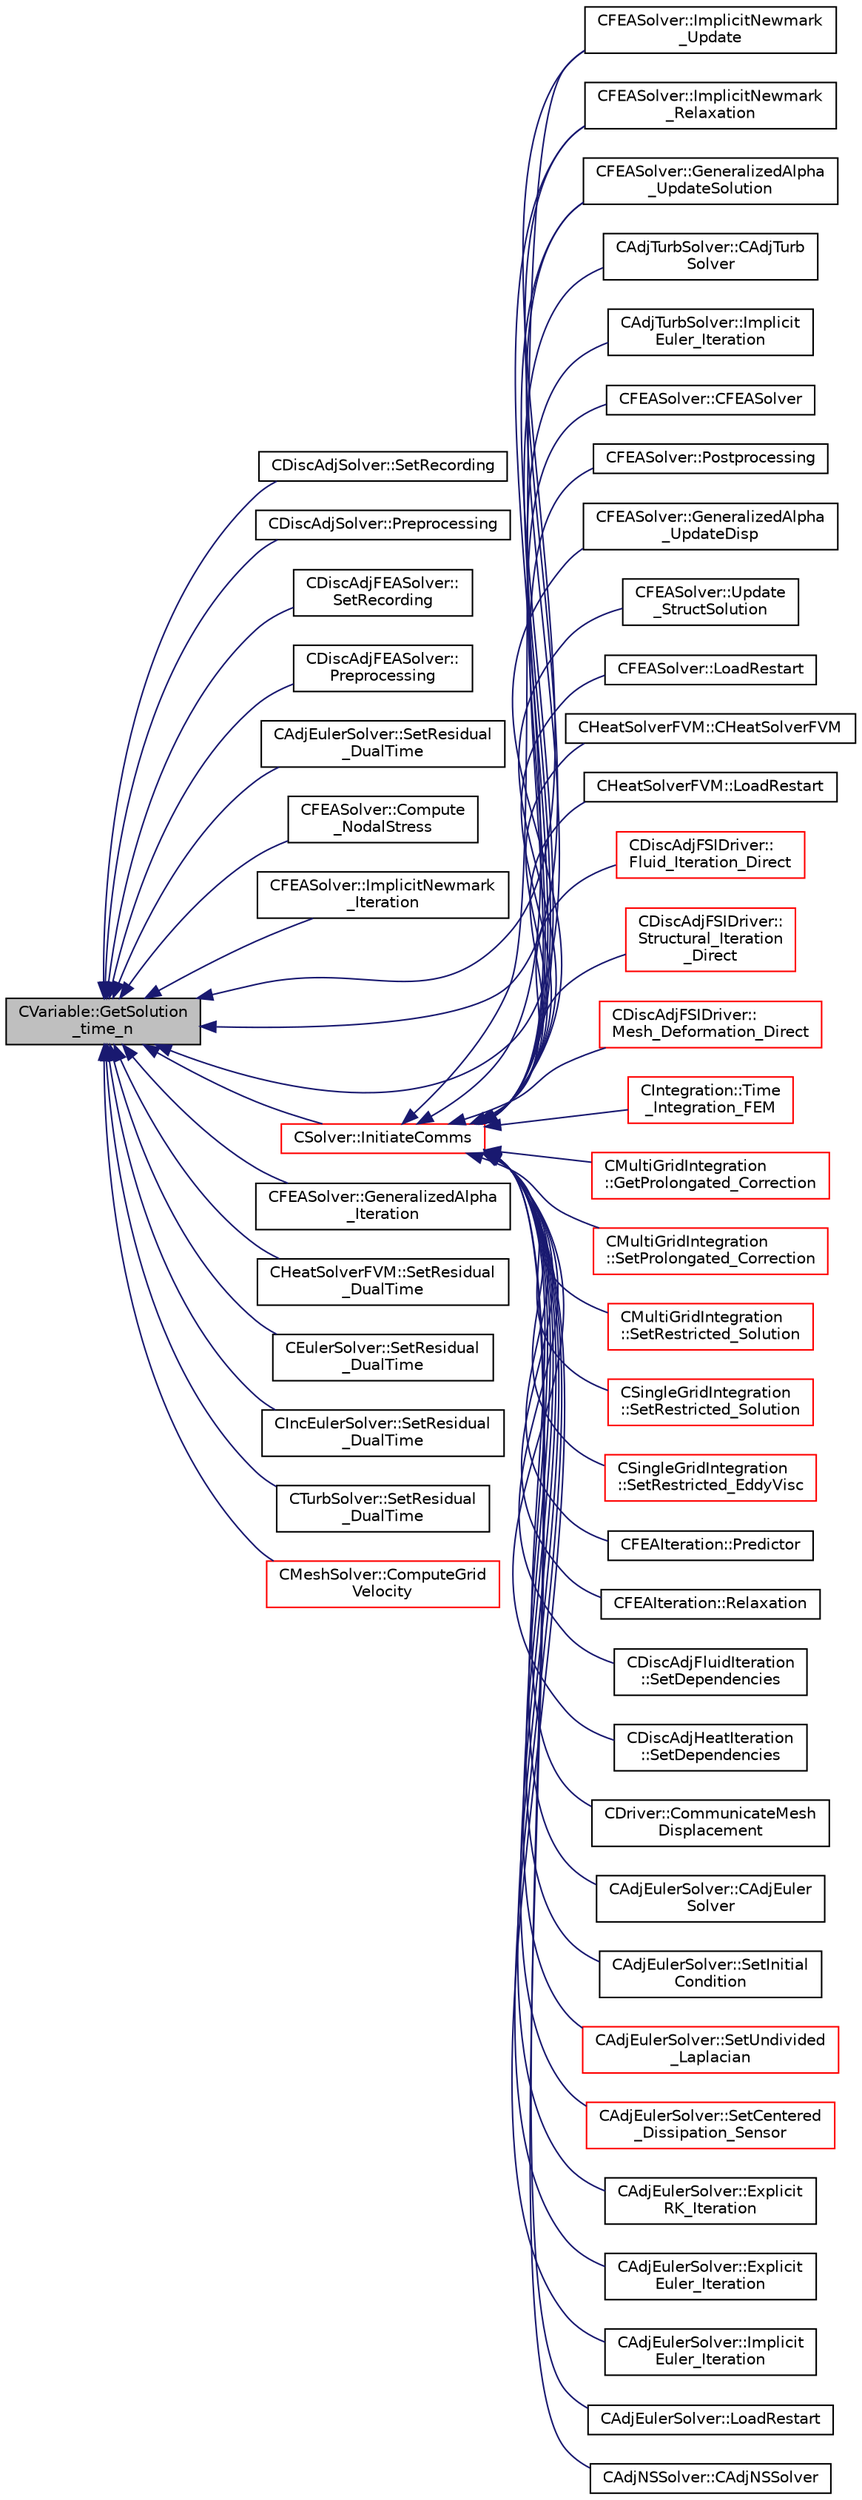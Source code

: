 digraph "CVariable::GetSolution_time_n"
{
  edge [fontname="Helvetica",fontsize="10",labelfontname="Helvetica",labelfontsize="10"];
  node [fontname="Helvetica",fontsize="10",shape=record];
  rankdir="LR";
  Node3205 [label="CVariable::GetSolution\l_time_n",height=0.2,width=0.4,color="black", fillcolor="grey75", style="filled", fontcolor="black"];
  Node3205 -> Node3206 [dir="back",color="midnightblue",fontsize="10",style="solid",fontname="Helvetica"];
  Node3206 [label="CDiscAdjSolver::SetRecording",height=0.2,width=0.4,color="black", fillcolor="white", style="filled",URL="$class_c_disc_adj_solver.html#a696214d1de7cabe49792ce047e08b5f4",tooltip="Prepare the solver for a new recording. "];
  Node3205 -> Node3207 [dir="back",color="midnightblue",fontsize="10",style="solid",fontname="Helvetica"];
  Node3207 [label="CDiscAdjSolver::Preprocessing",height=0.2,width=0.4,color="black", fillcolor="white", style="filled",URL="$class_c_disc_adj_solver.html#a7f3617e3aace7756ab85e598e42cc31b",tooltip="Update the dual-time derivatives. "];
  Node3205 -> Node3208 [dir="back",color="midnightblue",fontsize="10",style="solid",fontname="Helvetica"];
  Node3208 [label="CDiscAdjFEASolver::\lSetRecording",height=0.2,width=0.4,color="black", fillcolor="white", style="filled",URL="$class_c_disc_adj_f_e_a_solver.html#a3aa3cdeeabde58197282da02e36247b5",tooltip="Prepare the solver for a new recording. "];
  Node3205 -> Node3209 [dir="back",color="midnightblue",fontsize="10",style="solid",fontname="Helvetica"];
  Node3209 [label="CDiscAdjFEASolver::\lPreprocessing",height=0.2,width=0.4,color="black", fillcolor="white", style="filled",URL="$class_c_disc_adj_f_e_a_solver.html#a659c1d917b99f7c1c315a2041ab83b29",tooltip="Update the dual-time derivatives. "];
  Node3205 -> Node3210 [dir="back",color="midnightblue",fontsize="10",style="solid",fontname="Helvetica"];
  Node3210 [label="CAdjEulerSolver::SetResidual\l_DualTime",height=0.2,width=0.4,color="black", fillcolor="white", style="filled",URL="$class_c_adj_euler_solver.html#a40339b7f0a1fda3ad515ddb79308725c",tooltip="Set the total residual adding the term that comes from the Dual Time Strategy. "];
  Node3205 -> Node3211 [dir="back",color="midnightblue",fontsize="10",style="solid",fontname="Helvetica"];
  Node3211 [label="CFEASolver::Compute\l_NodalStress",height=0.2,width=0.4,color="black", fillcolor="white", style="filled",URL="$class_c_f_e_a_solver.html#a62ca6eda046cfa13437ce136aa27dfee",tooltip="Compute the stress at the nodes for output purposes. "];
  Node3205 -> Node3212 [dir="back",color="midnightblue",fontsize="10",style="solid",fontname="Helvetica"];
  Node3212 [label="CFEASolver::ImplicitNewmark\l_Iteration",height=0.2,width=0.4,color="black", fillcolor="white", style="filled",URL="$class_c_f_e_a_solver.html#aa83ba08ae1eb93bd08512fd4b212d7bc",tooltip="Iterate using an implicit Newmark solver. "];
  Node3205 -> Node3213 [dir="back",color="midnightblue",fontsize="10",style="solid",fontname="Helvetica"];
  Node3213 [label="CFEASolver::ImplicitNewmark\l_Update",height=0.2,width=0.4,color="black", fillcolor="white", style="filled",URL="$class_c_f_e_a_solver.html#ae2afb9595361d9ead55f76ae5d89df02",tooltip="Update the solution using an implicit Newmark solver. "];
  Node3205 -> Node3214 [dir="back",color="midnightblue",fontsize="10",style="solid",fontname="Helvetica"];
  Node3214 [label="CFEASolver::ImplicitNewmark\l_Relaxation",height=0.2,width=0.4,color="black", fillcolor="white", style="filled",URL="$class_c_f_e_a_solver.html#afc818eebdc8cd168090a1abd5764425f",tooltip="A virtual member. "];
  Node3205 -> Node3215 [dir="back",color="midnightblue",fontsize="10",style="solid",fontname="Helvetica"];
  Node3215 [label="CFEASolver::GeneralizedAlpha\l_Iteration",height=0.2,width=0.4,color="black", fillcolor="white", style="filled",URL="$class_c_f_e_a_solver.html#a78a7858bc1a78f4aa8c8ed748f270966",tooltip="Iterate using an implicit Generalized Alpha solver. "];
  Node3205 -> Node3216 [dir="back",color="midnightblue",fontsize="10",style="solid",fontname="Helvetica"];
  Node3216 [label="CFEASolver::GeneralizedAlpha\l_UpdateSolution",height=0.2,width=0.4,color="black", fillcolor="white", style="filled",URL="$class_c_f_e_a_solver.html#ae2bac89cd2c2b5c052f21b1815ce0348",tooltip="Update the solution using an implicit Generalized Alpha solver. "];
  Node3205 -> Node3217 [dir="back",color="midnightblue",fontsize="10",style="solid",fontname="Helvetica"];
  Node3217 [label="CHeatSolverFVM::SetResidual\l_DualTime",height=0.2,width=0.4,color="black", fillcolor="white", style="filled",URL="$class_c_heat_solver_f_v_m.html#ab6a1607cfa188aaac0eb6e9f3107712c",tooltip="Set the total residual adding the term that comes from the Dual Time-Stepping Strategy. "];
  Node3205 -> Node3218 [dir="back",color="midnightblue",fontsize="10",style="solid",fontname="Helvetica"];
  Node3218 [label="CEulerSolver::SetResidual\l_DualTime",height=0.2,width=0.4,color="black", fillcolor="white", style="filled",URL="$class_c_euler_solver.html#acf976fa717df7f886c2004e55b6a3afc",tooltip="Set the total residual adding the term that comes from the Dual Time Strategy. "];
  Node3205 -> Node3219 [dir="back",color="midnightblue",fontsize="10",style="solid",fontname="Helvetica"];
  Node3219 [label="CIncEulerSolver::SetResidual\l_DualTime",height=0.2,width=0.4,color="black", fillcolor="white", style="filled",URL="$class_c_inc_euler_solver.html#abe86d8fcef996543baebc84579896258",tooltip="Set the total residual adding the term that comes from the Dual Time Strategy. "];
  Node3205 -> Node3220 [dir="back",color="midnightblue",fontsize="10",style="solid",fontname="Helvetica"];
  Node3220 [label="CTurbSolver::SetResidual\l_DualTime",height=0.2,width=0.4,color="black", fillcolor="white", style="filled",URL="$class_c_turb_solver.html#a2840547596044fd5b2242bb9199b1abe",tooltip="Set the total residual adding the term that comes from the Dual Time-Stepping Strategy. "];
  Node3205 -> Node3221 [dir="back",color="midnightblue",fontsize="10",style="solid",fontname="Helvetica"];
  Node3221 [label="CSolver::InitiateComms",height=0.2,width=0.4,color="red", fillcolor="white", style="filled",URL="$class_c_solver.html#a68ef94bc50683bd1f1d750b4a8cb7351",tooltip="Routine to load a solver quantity into the data structures for MPI point-to-point communication and t..."];
  Node3221 -> Node3222 [dir="back",color="midnightblue",fontsize="10",style="solid",fontname="Helvetica"];
  Node3222 [label="CDiscAdjFSIDriver::\lFluid_Iteration_Direct",height=0.2,width=0.4,color="red", fillcolor="white", style="filled",URL="$class_c_disc_adj_f_s_i_driver.html#aade7f9d8b7f7f1ddccfdc62d3b1fdaa8",tooltip="Run a direct flow iteration. "];
  Node3221 -> Node3227 [dir="back",color="midnightblue",fontsize="10",style="solid",fontname="Helvetica"];
  Node3227 [label="CDiscAdjFSIDriver::\lStructural_Iteration\l_Direct",height=0.2,width=0.4,color="red", fillcolor="white", style="filled",URL="$class_c_disc_adj_f_s_i_driver.html#aef8192d6dd5451f1e496e9847c2c5c65",tooltip="Run a direct structural iteration. "];
  Node3221 -> Node3228 [dir="back",color="midnightblue",fontsize="10",style="solid",fontname="Helvetica"];
  Node3228 [label="CDiscAdjFSIDriver::\lMesh_Deformation_Direct",height=0.2,width=0.4,color="red", fillcolor="white", style="filled",URL="$class_c_disc_adj_f_s_i_driver.html#ad683500d6b3773af342165b1b18f5c59",tooltip="Run a direct mesh deformation. "];
  Node3221 -> Node3229 [dir="back",color="midnightblue",fontsize="10",style="solid",fontname="Helvetica"];
  Node3229 [label="CIntegration::Time\l_Integration_FEM",height=0.2,width=0.4,color="red", fillcolor="white", style="filled",URL="$class_c_integration.html#a4ac7acdec8fdf941a4efc90b3f82a68c",tooltip="Do the time integration (explicit or implicit) of the numerical system on a FEM framework. "];
  Node3221 -> Node3231 [dir="back",color="midnightblue",fontsize="10",style="solid",fontname="Helvetica"];
  Node3231 [label="CMultiGridIntegration\l::GetProlongated_Correction",height=0.2,width=0.4,color="red", fillcolor="white", style="filled",URL="$class_c_multi_grid_integration.html#a29bf9a6e27f43e6b71704d05105a648d",tooltip="Compute the fine grid correction from the coarse solution. "];
  Node3221 -> Node3234 [dir="back",color="midnightblue",fontsize="10",style="solid",fontname="Helvetica"];
  Node3234 [label="CMultiGridIntegration\l::SetProlongated_Correction",height=0.2,width=0.4,color="red", fillcolor="white", style="filled",URL="$class_c_multi_grid_integration.html#a5d0d450972f5c004596b3f0abdae3015",tooltip="Set the value of the corrected fine grid solution. "];
  Node3221 -> Node3235 [dir="back",color="midnightblue",fontsize="10",style="solid",fontname="Helvetica"];
  Node3235 [label="CMultiGridIntegration\l::SetRestricted_Solution",height=0.2,width=0.4,color="red", fillcolor="white", style="filled",URL="$class_c_multi_grid_integration.html#a57c0f097c58c1d36ef8156b91350fd60",tooltip="Restrict solution from fine grid to a coarse grid. "];
  Node3221 -> Node3236 [dir="back",color="midnightblue",fontsize="10",style="solid",fontname="Helvetica"];
  Node3236 [label="CSingleGridIntegration\l::SetRestricted_Solution",height=0.2,width=0.4,color="red", fillcolor="white", style="filled",URL="$class_c_single_grid_integration.html#a035bbc4f261b680a4a651aa0af69437b",tooltip="Restrict solution from fine grid to a coarse grid. "];
  Node3221 -> Node3238 [dir="back",color="midnightblue",fontsize="10",style="solid",fontname="Helvetica"];
  Node3238 [label="CSingleGridIntegration\l::SetRestricted_EddyVisc",height=0.2,width=0.4,color="red", fillcolor="white", style="filled",URL="$class_c_single_grid_integration.html#ae875067fdaf103c36391ea21343e1731",tooltip="Restrict solution from fine grid to a coarse grid. "];
  Node3221 -> Node3239 [dir="back",color="midnightblue",fontsize="10",style="solid",fontname="Helvetica"];
  Node3239 [label="CFEAIteration::Predictor",height=0.2,width=0.4,color="black", fillcolor="white", style="filled",URL="$class_c_f_e_a_iteration.html#a00a378c1b0d9b95b250e208bcf1f420e",tooltip="Predictor. "];
  Node3221 -> Node3240 [dir="back",color="midnightblue",fontsize="10",style="solid",fontname="Helvetica"];
  Node3240 [label="CFEAIteration::Relaxation",height=0.2,width=0.4,color="black", fillcolor="white", style="filled",URL="$class_c_f_e_a_iteration.html#a840bd377c7050c57cb5f81799669b59f",tooltip="Relaxation. "];
  Node3221 -> Node3241 [dir="back",color="midnightblue",fontsize="10",style="solid",fontname="Helvetica"];
  Node3241 [label="CDiscAdjFluidIteration\l::SetDependencies",height=0.2,width=0.4,color="black", fillcolor="white", style="filled",URL="$class_c_disc_adj_fluid_iteration.html#aad302b77466b001d380ca8766ba8d85c",tooltip="Compute necessary variables that depend on the conservative variables or the mesh node positions (e..."];
  Node3221 -> Node3242 [dir="back",color="midnightblue",fontsize="10",style="solid",fontname="Helvetica"];
  Node3242 [label="CDiscAdjHeatIteration\l::SetDependencies",height=0.2,width=0.4,color="black", fillcolor="white", style="filled",URL="$class_c_disc_adj_heat_iteration.html#a8098b35364d0a2a7b1fa31850714e359",tooltip="Compute necessary variables that depend on the conservative variables or the mesh node positions (e..."];
  Node3221 -> Node3243 [dir="back",color="midnightblue",fontsize="10",style="solid",fontname="Helvetica"];
  Node3243 [label="CDriver::CommunicateMesh\lDisplacement",height=0.2,width=0.4,color="black", fillcolor="white", style="filled",URL="$class_c_driver.html#ab7774dbeec50826a830714585aa45740",tooltip="Communicate the boundary mesh displacements in a python call. "];
  Node3221 -> Node3244 [dir="back",color="midnightblue",fontsize="10",style="solid",fontname="Helvetica"];
  Node3244 [label="CAdjEulerSolver::CAdjEuler\lSolver",height=0.2,width=0.4,color="black", fillcolor="white", style="filled",URL="$class_c_adj_euler_solver.html#a0a739888df9436d4707665d152a7af1a"];
  Node3221 -> Node3245 [dir="back",color="midnightblue",fontsize="10",style="solid",fontname="Helvetica"];
  Node3245 [label="CAdjEulerSolver::SetInitial\lCondition",height=0.2,width=0.4,color="black", fillcolor="white", style="filled",URL="$class_c_adj_euler_solver.html#a9b83036ab8c37a1b24350704dcfeaeb3",tooltip="Set the initial condition for the Euler Equations. "];
  Node3221 -> Node3246 [dir="back",color="midnightblue",fontsize="10",style="solid",fontname="Helvetica"];
  Node3246 [label="CAdjEulerSolver::SetUndivided\l_Laplacian",height=0.2,width=0.4,color="red", fillcolor="white", style="filled",URL="$class_c_adj_euler_solver.html#a1872318f659d74b4e12d669095ee57b5",tooltip="Compute the undivided laplacian for the adjoint solution. "];
  Node3221 -> Node3249 [dir="back",color="midnightblue",fontsize="10",style="solid",fontname="Helvetica"];
  Node3249 [label="CAdjEulerSolver::SetCentered\l_Dissipation_Sensor",height=0.2,width=0.4,color="red", fillcolor="white", style="filled",URL="$class_c_adj_euler_solver.html#af1b72ed76900f821d2f51942cb4252db",tooltip="Compute the sensor for higher order dissipation control in rotating problems. "];
  Node3221 -> Node3250 [dir="back",color="midnightblue",fontsize="10",style="solid",fontname="Helvetica"];
  Node3250 [label="CAdjEulerSolver::Explicit\lRK_Iteration",height=0.2,width=0.4,color="black", fillcolor="white", style="filled",URL="$class_c_adj_euler_solver.html#a83de159f4bd062c776f07d087414a9cf",tooltip="Update the solution using a Runge-Kutta strategy. "];
  Node3221 -> Node3251 [dir="back",color="midnightblue",fontsize="10",style="solid",fontname="Helvetica"];
  Node3251 [label="CAdjEulerSolver::Explicit\lEuler_Iteration",height=0.2,width=0.4,color="black", fillcolor="white", style="filled",URL="$class_c_adj_euler_solver.html#a2863f1ed56105b595204ac31b3dab66b",tooltip="Update the solution using a explicit Euler scheme. "];
  Node3221 -> Node3252 [dir="back",color="midnightblue",fontsize="10",style="solid",fontname="Helvetica"];
  Node3252 [label="CAdjEulerSolver::Implicit\lEuler_Iteration",height=0.2,width=0.4,color="black", fillcolor="white", style="filled",URL="$class_c_adj_euler_solver.html#af64f459bce9498b1d19d8a645d0bc2c3",tooltip="Update the solution using an implicit solver. "];
  Node3221 -> Node3253 [dir="back",color="midnightblue",fontsize="10",style="solid",fontname="Helvetica"];
  Node3253 [label="CAdjEulerSolver::LoadRestart",height=0.2,width=0.4,color="black", fillcolor="white", style="filled",URL="$class_c_adj_euler_solver.html#acaf1ae2d6c07b492ab1eeca389881731",tooltip="Load a solution from a restart file. "];
  Node3221 -> Node3254 [dir="back",color="midnightblue",fontsize="10",style="solid",fontname="Helvetica"];
  Node3254 [label="CAdjNSSolver::CAdjNSSolver",height=0.2,width=0.4,color="black", fillcolor="white", style="filled",URL="$class_c_adj_n_s_solver.html#a323f1dc7c0b9fe00d1911eeeea365d46"];
  Node3221 -> Node3255 [dir="back",color="midnightblue",fontsize="10",style="solid",fontname="Helvetica"];
  Node3255 [label="CAdjTurbSolver::CAdjTurb\lSolver",height=0.2,width=0.4,color="black", fillcolor="white", style="filled",URL="$class_c_adj_turb_solver.html#a621bdae0b081f25a67425cc037cd90a2"];
  Node3221 -> Node3256 [dir="back",color="midnightblue",fontsize="10",style="solid",fontname="Helvetica"];
  Node3256 [label="CAdjTurbSolver::Implicit\lEuler_Iteration",height=0.2,width=0.4,color="black", fillcolor="white", style="filled",URL="$class_c_adj_turb_solver.html#a2c2657818c6ecfb7984c70bf079accd3",tooltip="Update the solution using an implicit solver. "];
  Node3221 -> Node3257 [dir="back",color="midnightblue",fontsize="10",style="solid",fontname="Helvetica"];
  Node3257 [label="CFEASolver::CFEASolver",height=0.2,width=0.4,color="black", fillcolor="white", style="filled",URL="$class_c_f_e_a_solver.html#a1d4c7d17d9c7143d3079fc78fae1599d"];
  Node3221 -> Node3258 [dir="back",color="midnightblue",fontsize="10",style="solid",fontname="Helvetica"];
  Node3258 [label="CFEASolver::Postprocessing",height=0.2,width=0.4,color="black", fillcolor="white", style="filled",URL="$class_c_f_e_a_solver.html#a582bf776db03d18a985936fff4c16644",tooltip="Postprocessing. "];
  Node3221 -> Node3213 [dir="back",color="midnightblue",fontsize="10",style="solid",fontname="Helvetica"];
  Node3221 -> Node3214 [dir="back",color="midnightblue",fontsize="10",style="solid",fontname="Helvetica"];
  Node3221 -> Node3259 [dir="back",color="midnightblue",fontsize="10",style="solid",fontname="Helvetica"];
  Node3259 [label="CFEASolver::GeneralizedAlpha\l_UpdateDisp",height=0.2,width=0.4,color="black", fillcolor="white", style="filled",URL="$class_c_f_e_a_solver.html#afe622d2f1e07a01baeaebc52cb7fcd45",tooltip="Update the solution using an implicit Generalized Alpha solver. "];
  Node3221 -> Node3216 [dir="back",color="midnightblue",fontsize="10",style="solid",fontname="Helvetica"];
  Node3221 -> Node3260 [dir="back",color="midnightblue",fontsize="10",style="solid",fontname="Helvetica"];
  Node3260 [label="CFEASolver::Update\l_StructSolution",height=0.2,width=0.4,color="black", fillcolor="white", style="filled",URL="$class_c_f_e_a_solver.html#a564968575d62fc76612e8be5804652bd",tooltip="Aitken&#39;s relaxation of the solution. "];
  Node3221 -> Node3261 [dir="back",color="midnightblue",fontsize="10",style="solid",fontname="Helvetica"];
  Node3261 [label="CFEASolver::LoadRestart",height=0.2,width=0.4,color="black", fillcolor="white", style="filled",URL="$class_c_f_e_a_solver.html#a5f70ded742a6204f439628d029ac294a",tooltip="Load a solution from a restart file. "];
  Node3221 -> Node3262 [dir="back",color="midnightblue",fontsize="10",style="solid",fontname="Helvetica"];
  Node3262 [label="CHeatSolverFVM::CHeatSolverFVM",height=0.2,width=0.4,color="black", fillcolor="white", style="filled",URL="$class_c_heat_solver_f_v_m.html#a42af03c3f465c905fbc3ecbee398f5be",tooltip="Constructor of the class. "];
  Node3221 -> Node3263 [dir="back",color="midnightblue",fontsize="10",style="solid",fontname="Helvetica"];
  Node3263 [label="CHeatSolverFVM::LoadRestart",height=0.2,width=0.4,color="black", fillcolor="white", style="filled",URL="$class_c_heat_solver_f_v_m.html#a206fdd2ca3b6c1a050945a07dc38bd80",tooltip="Load a solution from a restart file. "];
  Node3205 -> Node3323 [dir="back",color="midnightblue",fontsize="10",style="solid",fontname="Helvetica"];
  Node3323 [label="CMeshSolver::ComputeGrid\lVelocity",height=0.2,width=0.4,color="red", fillcolor="white", style="filled",URL="$class_c_mesh_solver.html#af8ed30c05a9adae36d8b41a88a53a448",tooltip="Compute the grid velocity form the displacements of the mesh. "];
}
